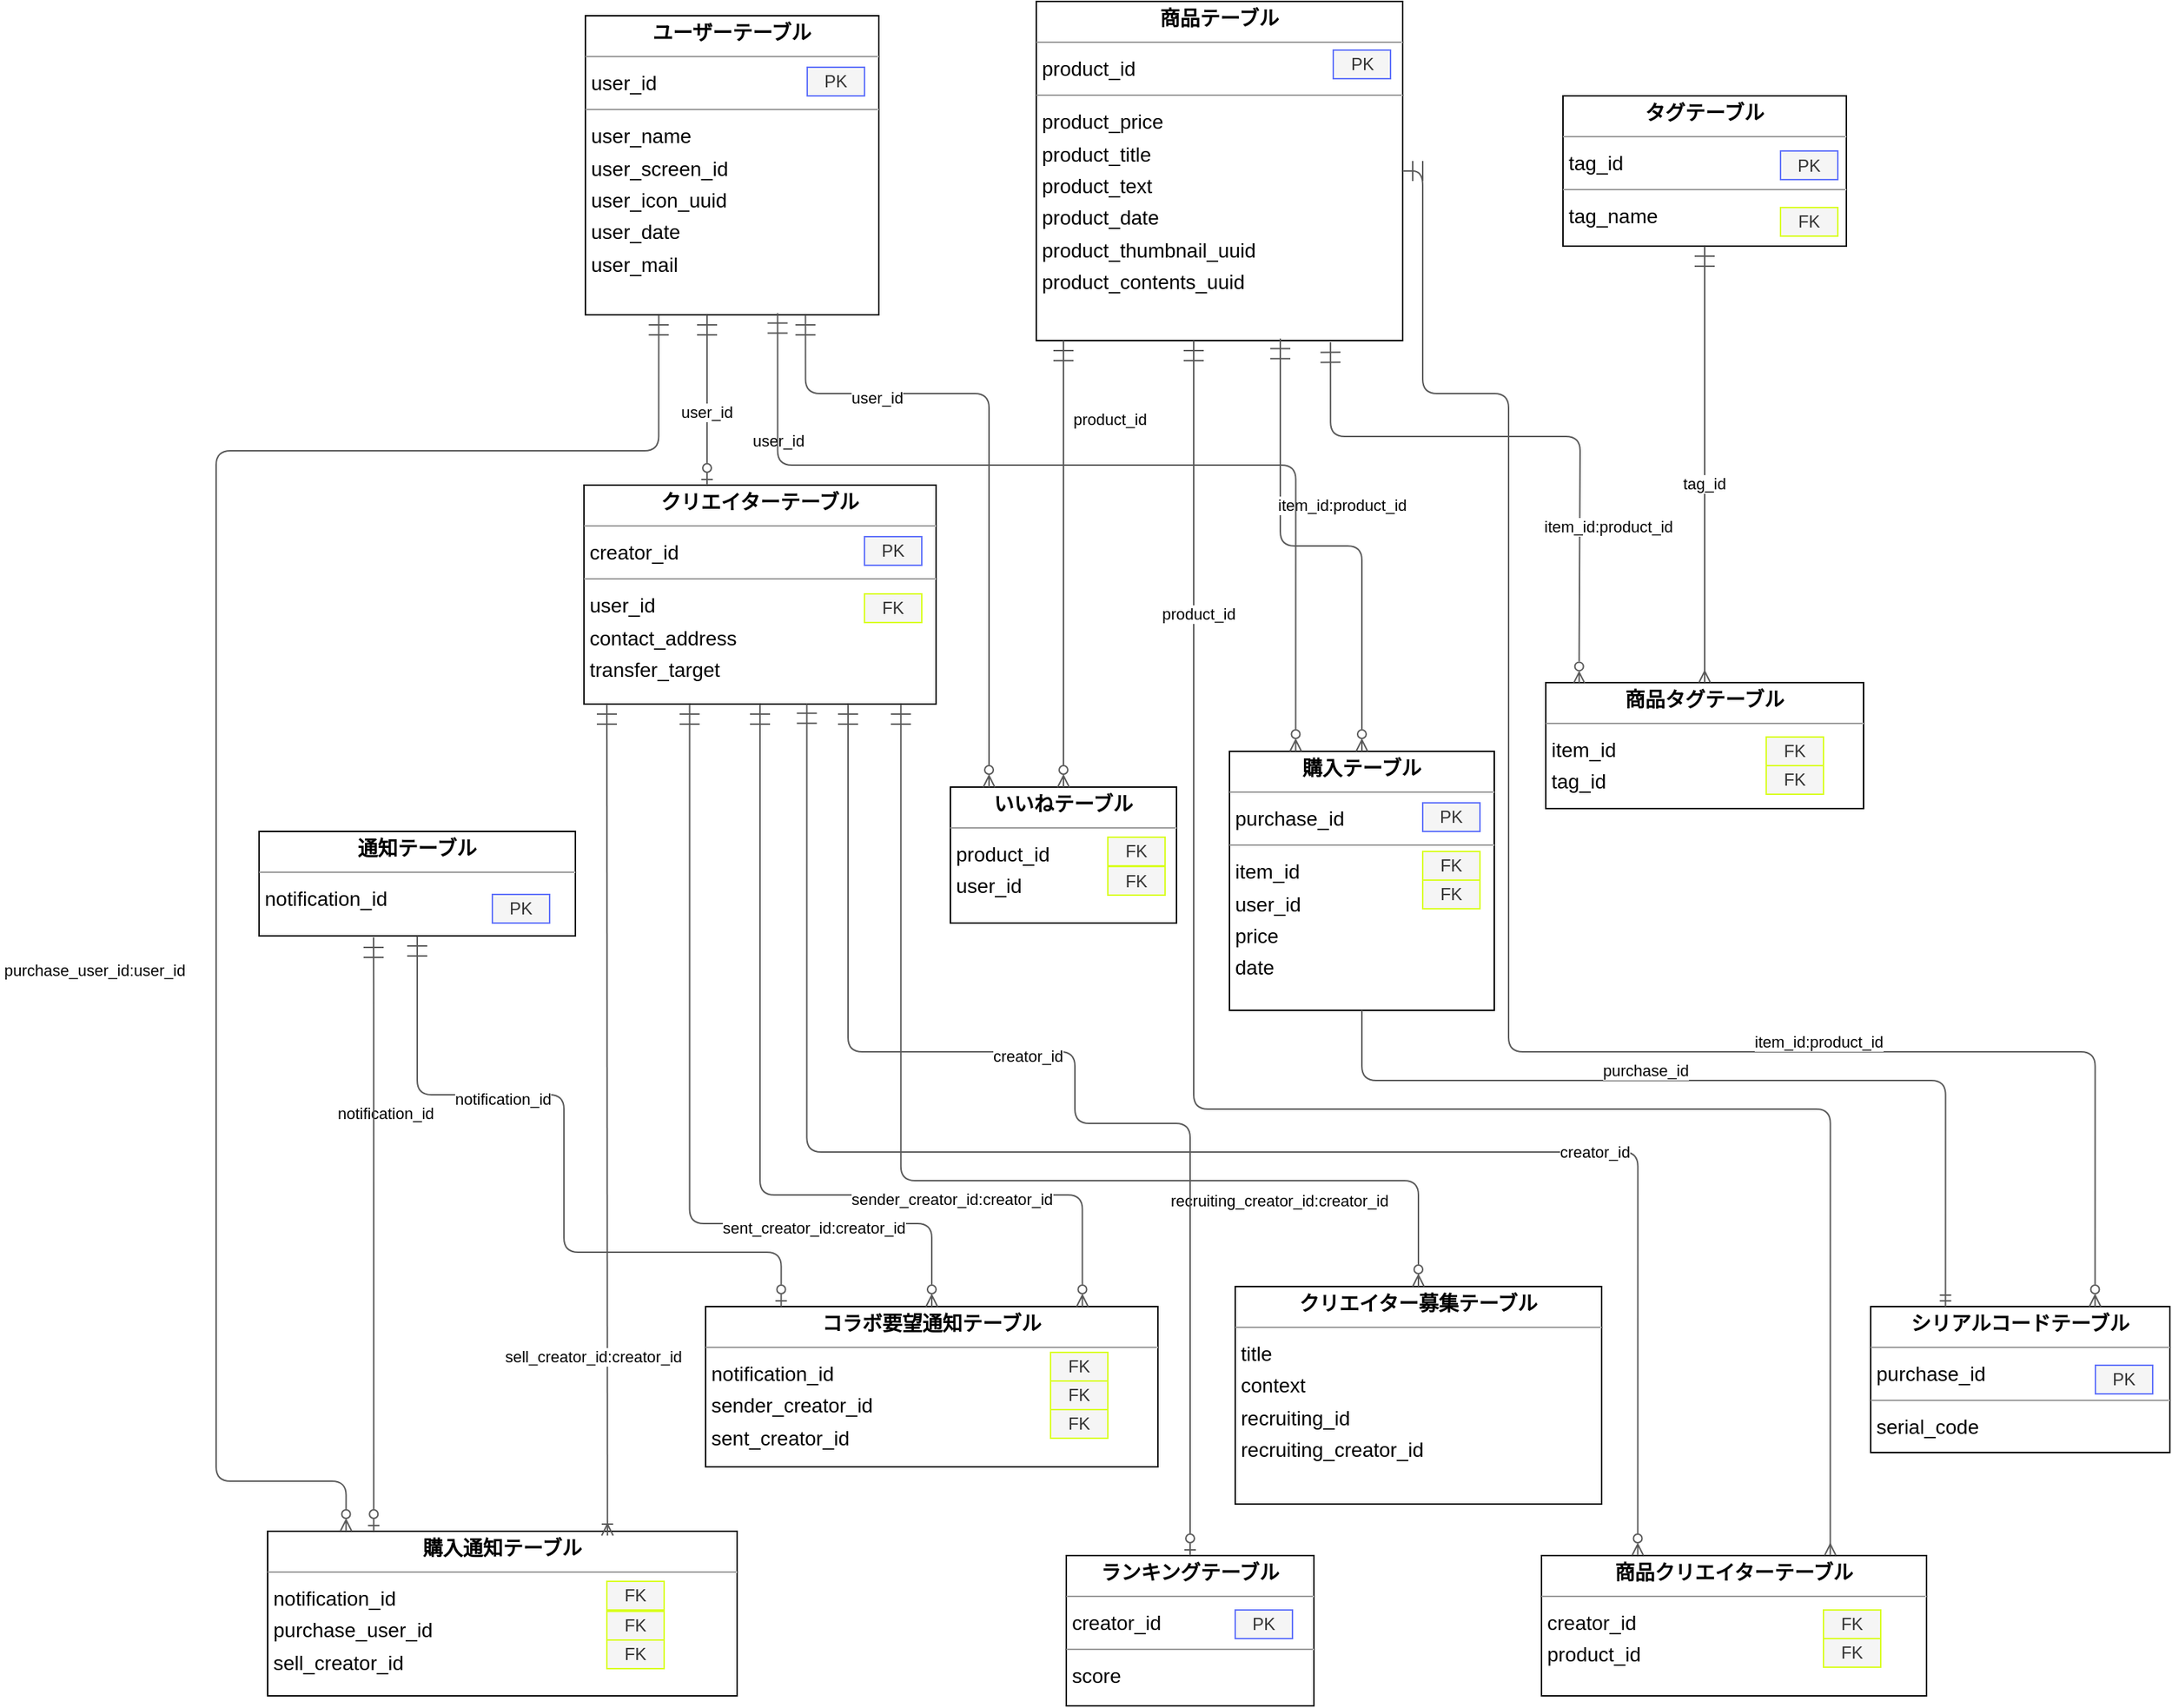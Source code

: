 <mxfile version="24.7.15">
  <diagram id="NGCb3gMb2G4KIHyLypqU" name="ページ1">
    <mxGraphModel dx="2047" dy="1239" grid="1" gridSize="10" guides="1" tooltips="1" connect="1" arrows="1" fold="1" page="0" pageScale="1" pageWidth="827" pageHeight="1169" background="none" math="0" shadow="0">
      <root>
        <mxCell id="0" />
        <mxCell id="1" parent="0" />
        <mxCell id="node12" value="&lt;p style=&quot;margin:0px;margin-top:4px;text-align:center;&quot;&gt;&lt;b&gt;クリエイターテーブル&lt;/b&gt;&lt;br&gt;&lt;/p&gt;&lt;hr size=&quot;1&quot;&gt;&lt;p style=&quot;margin:0 0 0 4px;line-height:1.6;&quot;&gt; creator_id&lt;/p&gt;&lt;hr size=&quot;1&quot;&gt;&lt;p style=&quot;margin:0 0 0 4px;line-height:1.6;&quot;&gt; user_id&lt;br&gt; contact_address&lt;br&gt; transfer_target&lt;/p&gt;" style="verticalAlign=top;align=left;overflow=fill;fontSize=14;fontFamily=Helvetica;html=1;rounded=0;shadow=0;comic=0;labelBackgroundColor=none;strokeWidth=1;" parent="1" vertex="1">
          <mxGeometry x="64" y="224" width="246" height="153" as="geometry" />
        </mxCell>
        <mxCell id="node11" value="&lt;p style=&quot;margin:0px;margin-top:4px;text-align:center;&quot;&gt;&lt;b&gt;商品クリエイターテーブル&lt;/b&gt;&lt;br&gt;&lt;/p&gt;&lt;hr size=&quot;1&quot;&gt;&lt;p style=&quot;margin:0 0 0 4px;line-height:1.6;&quot;&gt; creator_id&lt;br&gt; product_id&lt;/p&gt;" style="verticalAlign=top;align=left;overflow=fill;fontSize=14;fontFamily=Helvetica;html=1;rounded=0;shadow=0;comic=0;labelBackgroundColor=none;strokeWidth=1;" parent="1" vertex="1">
          <mxGeometry x="733" y="972" width="269" height="98" as="geometry" />
        </mxCell>
        <mxCell id="node9" value="&lt;p style=&quot;margin:0px;margin-top:4px;text-align:center;&quot;&gt;&lt;b&gt;クリエイター募集テーブル&lt;/b&gt;&lt;br&gt;&lt;/p&gt;&lt;hr size=&quot;1&quot;&gt;&lt;p style=&quot;margin:0 0 0 4px;line-height:1.6;&quot;&gt; title&lt;br&gt; context&lt;br&gt; recruiting_id&lt;br&gt; recruiting_creator_id&lt;/p&gt;" style="verticalAlign=top;align=left;overflow=fill;fontSize=14;fontFamily=Helvetica;html=1;rounded=0;shadow=0;comic=0;labelBackgroundColor=none;strokeWidth=1;" parent="1" vertex="1">
          <mxGeometry x="519" y="784" width="256" height="152" as="geometry" />
        </mxCell>
        <mxCell id="node6" value="&lt;p style=&quot;margin:0px;margin-top:4px;text-align:center;&quot;&gt;&lt;b&gt;いいねテーブル&lt;/b&gt;&lt;/p&gt;&lt;hr size=&quot;1&quot;&gt;&lt;p style=&quot;margin:0 0 0 4px;line-height:1.6;&quot;&gt; product_id&lt;br&gt; user_id&lt;/p&gt;" style="verticalAlign=top;align=left;overflow=fill;fontSize=14;fontFamily=Helvetica;html=1;rounded=0;shadow=0;comic=0;labelBackgroundColor=none;strokeWidth=1;" parent="1" vertex="1">
          <mxGeometry x="320" y="435" width="158" height="95" as="geometry" />
        </mxCell>
        <mxCell id="node5" value="&lt;p style=&quot;margin:0px;margin-top:4px;text-align:center;&quot;&gt;&lt;b&gt;通知テーブル&lt;/b&gt;&lt;br&gt;&lt;/p&gt;&lt;hr size=&quot;1&quot;&gt;&lt;p style=&quot;margin:0 0 0 4px;line-height:1.6;&quot;&gt; notification_id&lt;/p&gt;" style="verticalAlign=top;align=left;overflow=fill;fontSize=14;fontFamily=Helvetica;html=1;rounded=0;shadow=0;comic=0;labelBackgroundColor=none;strokeWidth=1;" parent="1" vertex="1">
          <mxGeometry x="-163" y="466" width="221" height="73" as="geometry" />
        </mxCell>
        <mxCell id="node4" value="&lt;p style=&quot;margin:0px;margin-top:4px;text-align:center;&quot;&gt;&lt;b&gt;コラボ要望通知テーブル&lt;/b&gt;&lt;br&gt;&lt;/p&gt;&lt;hr size=&quot;1&quot;&gt;&lt;p style=&quot;margin:0 0 0 4px;line-height:1.6;&quot;&gt; notification_id&lt;/p&gt;&lt;p style=&quot;margin:0 0 0 4px;line-height:1.6;&quot;&gt; sender_creator_id&lt;br&gt; sent_creator_id&lt;/p&gt;" style="verticalAlign=top;align=left;overflow=fill;fontSize=14;fontFamily=Helvetica;html=1;rounded=0;shadow=0;comic=0;labelBackgroundColor=none;strokeWidth=1;" parent="1" vertex="1">
          <mxGeometry x="149" y="798" width="316" height="112" as="geometry" />
        </mxCell>
        <mxCell id="node10" value="&lt;p style=&quot;margin:0px;margin-top:4px;text-align:center;&quot;&gt;&lt;b&gt;購入通知テーブル&lt;/b&gt;&lt;br&gt;&lt;/p&gt;&lt;hr size=&quot;1&quot;&gt;&lt;p style=&quot;margin:0 0 0 4px;line-height:1.6;&quot;&gt; notification_id&lt;/p&gt;&lt;p style=&quot;margin:0 0 0 4px;line-height:1.6;&quot;&gt; purchase_user_id&lt;br&gt; sell_creator_id&lt;/p&gt;" style="verticalAlign=top;align=left;overflow=fill;fontSize=14;fontFamily=Helvetica;html=1;rounded=0;shadow=0;comic=0;labelBackgroundColor=none;strokeWidth=1;" parent="1" vertex="1">
          <mxGeometry x="-157" y="955" width="328" height="115" as="geometry" />
        </mxCell>
        <mxCell id="node2" value="&lt;p style=&quot;margin:0px;margin-top:4px;text-align:center;&quot;&gt;&lt;b&gt;商品テーブル&lt;/b&gt;&lt;br&gt;&lt;/p&gt;&lt;hr size=&quot;1&quot;&gt;&lt;p style=&quot;margin:0 0 0 4px;line-height:1.6;&quot;&gt; product_id&lt;/p&gt;&lt;hr size=&quot;1&quot;&gt;&lt;p style=&quot;margin:0 0 0 4px;line-height:1.6;&quot;&gt; product_price&lt;br&gt; product_title&lt;br&gt; product_text&lt;br&gt; product_date&lt;br&gt; product_thumbnail_uuid&lt;br&gt; product_contents_uuid&lt;/p&gt;" style="verticalAlign=top;align=left;overflow=fill;fontSize=14;fontFamily=Helvetica;html=1;rounded=0;shadow=0;comic=0;labelBackgroundColor=none;strokeWidth=1;" parent="1" vertex="1">
          <mxGeometry x="380" y="-114" width="256" height="237" as="geometry" />
        </mxCell>
        <mxCell id="node14" value="&lt;p style=&quot;margin:0px;margin-top:4px;text-align:center;&quot;&gt;&lt;b&gt;商品タグテーブル&lt;/b&gt;&lt;br&gt;&lt;/p&gt;&lt;hr size=&quot;1&quot;&gt;&lt;p style=&quot;margin:0 0 0 4px;line-height:1.6;&quot;&gt; item_id&lt;br&gt; tag_id&lt;/p&gt;" style="verticalAlign=top;align=left;overflow=fill;fontSize=14;fontFamily=Helvetica;html=1;rounded=0;shadow=0;comic=0;labelBackgroundColor=none;strokeWidth=1;" parent="1" vertex="1">
          <mxGeometry x="736" y="362" width="222" height="88" as="geometry" />
        </mxCell>
        <mxCell id="node0" value="&lt;p style=&quot;margin:0px;margin-top:4px;text-align:center;&quot;&gt;&lt;b&gt;購入テーブル&lt;/b&gt;&lt;/p&gt;&lt;hr size=&quot;1&quot;&gt;&lt;p style=&quot;margin:0 0 0 4px;line-height:1.6;&quot;&gt; purchase_id&lt;/p&gt;&lt;hr size=&quot;1&quot;&gt;&lt;p style=&quot;margin:0 0 0 4px;line-height:1.6;&quot;&gt; item_id&lt;/p&gt;&lt;p style=&quot;margin:0 0 0 4px;line-height:1.6;&quot;&gt;user_id&lt;br&gt; price&lt;br&gt; date&lt;br&gt;&lt;/p&gt;" style="verticalAlign=top;align=left;overflow=fill;fontSize=14;fontFamily=Helvetica;html=1;rounded=0;shadow=0;comic=0;labelBackgroundColor=none;strokeWidth=1;" parent="1" vertex="1">
          <mxGeometry x="515" y="410" width="185" height="181" as="geometry" />
        </mxCell>
        <mxCell id="node3" value="&lt;p style=&quot;margin:0px;margin-top:4px;text-align:center;&quot;&gt;&lt;b&gt;ランキングテーブル&lt;/b&gt;&lt;/p&gt;&lt;hr size=&quot;1&quot;&gt;&lt;p style=&quot;margin:0 0 0 4px;line-height:1.6;&quot;&gt; creator_id&lt;/p&gt;&lt;hr size=&quot;1&quot;&gt;&lt;p style=&quot;margin:0 0 0 4px;line-height:1.6;&quot;&gt; score&lt;/p&gt;" style="verticalAlign=top;align=left;overflow=fill;fontSize=14;fontFamily=Helvetica;html=1;rounded=0;shadow=0;comic=0;labelBackgroundColor=none;strokeWidth=1;" parent="1" vertex="1">
          <mxGeometry x="401" y="972" width="173" height="105" as="geometry" />
        </mxCell>
        <mxCell id="node8" value="&lt;p style=&quot;margin:0px;margin-top:4px;text-align:center;&quot;&gt;&lt;b&gt;シリアルコードテーブル&lt;/b&gt;&lt;br&gt;&lt;/p&gt;&lt;hr size=&quot;1&quot;&gt;&lt;p style=&quot;margin:0 0 0 4px;line-height:1.6;&quot;&gt; purchase_id&lt;br&gt;&lt;/p&gt;&lt;hr size=&quot;1&quot;&gt;&lt;p style=&quot;margin:0 0 0 4px;line-height:1.6;&quot;&gt; serial_code&lt;/p&gt;" style="verticalAlign=top;align=left;overflow=fill;fontSize=14;fontFamily=Helvetica;html=1;rounded=0;shadow=0;comic=0;labelBackgroundColor=none;strokeWidth=1;" parent="1" vertex="1">
          <mxGeometry x="963" y="798" width="209" height="102" as="geometry" />
        </mxCell>
        <mxCell id="node7" value="&lt;p style=&quot;margin:0px;margin-top:4px;text-align:center;&quot;&gt;&lt;b&gt;タグテーブル&lt;/b&gt;&lt;/p&gt;&lt;hr size=&quot;1&quot;&gt;&lt;p style=&quot;margin:0 0 0 4px;line-height:1.6;&quot;&gt; tag_id&lt;/p&gt;&lt;hr size=&quot;1&quot;&gt;&lt;p style=&quot;margin:0 0 0 4px;line-height:1.6;&quot;&gt; tag_name&lt;/p&gt;" style="verticalAlign=top;align=left;overflow=fill;fontSize=14;fontFamily=Helvetica;html=1;rounded=0;shadow=0;comic=0;labelBackgroundColor=none;strokeWidth=1;" parent="1" vertex="1">
          <mxGeometry x="748" y="-48" width="198" height="105" as="geometry" />
        </mxCell>
        <mxCell id="node13" value="&lt;p style=&quot;margin:0px;margin-top:4px;text-align:center;&quot;&gt;&lt;b&gt;ユーザーテーブル&lt;/b&gt;&lt;br&gt;&lt;/p&gt;&lt;hr size=&quot;1&quot;&gt;&lt;p style=&quot;margin:0 0 0 4px;line-height:1.6;&quot;&gt; user_id&lt;/p&gt;&lt;hr size=&quot;1&quot;&gt;&lt;p style=&quot;margin:0 0 0 4px;line-height:1.6;&quot;&gt; user_name&lt;br&gt; user_screen_id&lt;br&gt; user_icon_uuid&lt;br&gt; user_date&lt;br&gt; user_mail&lt;/p&gt;" style="verticalAlign=top;align=left;overflow=fill;fontSize=14;fontFamily=Helvetica;html=1;rounded=0;shadow=0;comic=0;labelBackgroundColor=none;strokeWidth=1;" parent="1" vertex="1">
          <mxGeometry x="65" y="-104" width="205" height="209" as="geometry" />
        </mxCell>
        <mxCell id="edge15" value="" style="html=1;rounded=1;edgeStyle=orthogonalEdgeStyle;dashed=0;startArrow=ERzeroToOne;endArrow=ERmandOne;endSize=12;strokeColor=#595959;startFill=0;endFill=0;" parent="1" source="node12" target="node13" edge="1">
          <mxGeometry width="50" height="50" relative="1" as="geometry">
            <Array as="points">
              <mxPoint x="150" y="150" />
              <mxPoint x="150" y="150" />
            </Array>
            <mxPoint x="149.004" y="218.847" as="sourcePoint" />
            <mxPoint x="150.7" y="105" as="targetPoint" />
          </mxGeometry>
        </mxCell>
        <mxCell id="label92" value="user_id" style="edgeLabel;resizable=0;html=1;align=left;verticalAlign=top;strokeColor=default;" parent="edge15" vertex="1" connectable="0">
          <mxGeometry x="180" y="180" as="geometry" />
        </mxCell>
        <mxCell id="edge8" value="" style="html=1;rounded=1;edgeStyle=orthogonalEdgeStyle;dashed=0;startArrow=ERzeroToMany;endArrow=ERmandOne;endSize=12;strokeColor=#595959;exitX=0.250;exitY=0.000;exitDx=0;exitDy=0;entryX=0.633;entryY=0.996;entryDx=0;entryDy=0;entryPerimeter=0;startFill=0;endFill=0;" parent="1" source="node11" target="node12" edge="1">
          <mxGeometry width="50" height="50" relative="1" as="geometry">
            <Array as="points">
              <mxPoint x="800" y="690" />
              <mxPoint x="220" y="690" />
            </Array>
          </mxGeometry>
        </mxCell>
        <mxCell id="label50" value="" style="edgeLabel;resizable=0;html=1;align=left;verticalAlign=top;strokeColor=default;" parent="edge8" vertex="1" connectable="0">
          <mxGeometry x="348" y="590" as="geometry" />
        </mxCell>
        <mxCell id="P6jVHbMCQFF0vWmciNU3-11" value="&lt;span style=&quot;text-align: left;&quot;&gt;creator_id&lt;/span&gt;" style="edgeLabel;html=1;align=center;verticalAlign=middle;resizable=0;points=[];" parent="edge8" vertex="1" connectable="0">
          <mxGeometry x="-0.468" relative="1" as="geometry">
            <mxPoint as="offset" />
          </mxGeometry>
        </mxCell>
        <mxCell id="edge2" value="" style="html=1;rounded=1;edgeStyle=orthogonalEdgeStyle;dashed=0;startArrow=ERmany;endArrow=ERmandOne;endSize=12;strokeColor=#595959;exitX=0.750;exitY=0.000;exitDx=0;exitDy=0;endFill=0;startFill=0;" parent="1" source="node11" target="node2" edge="1">
          <mxGeometry width="50" height="50" relative="1" as="geometry">
            <Array as="points">
              <mxPoint x="935" y="660" />
              <mxPoint x="490" y="660" />
            </Array>
            <mxPoint x="490" y="120" as="targetPoint" />
          </mxGeometry>
        </mxCell>
        <mxCell id="label14" value="product_id" style="edgeLabel;resizable=0;html=1;align=left;verticalAlign=top;strokeColor=default;" parent="edge2" vertex="1" connectable="0">
          <mxGeometry x="466" y="300.5" as="geometry" />
        </mxCell>
        <mxCell id="edge12" value="" style="html=1;rounded=1;edgeStyle=orthogonalEdgeStyle;dashed=0;startArrow=ERzeroToMany;endArrow=ERmandOne;endSize=12;strokeColor=#595959;exitX=0.500;exitY=0.000;exitDx=0;exitDy=0;entryX=0.900;entryY=1.000;entryDx=0;entryDy=0;endFill=0;startFill=0;" parent="1" source="node9" target="node12" edge="1">
          <mxGeometry width="50" height="50" relative="1" as="geometry">
            <Array as="points">
              <mxPoint x="647" y="710" />
              <mxPoint x="285" y="710" />
            </Array>
          </mxGeometry>
        </mxCell>
        <mxCell id="label74" value="recruiting_creator_id:creator_id" style="edgeLabel;resizable=0;html=1;align=left;verticalAlign=top;strokeColor=default;" parent="edge12" vertex="1" connectable="0">
          <mxGeometry x="472" y="711" as="geometry" />
        </mxCell>
        <mxCell id="edge11" value="" style="html=1;rounded=1;edgeStyle=orthogonalEdgeStyle;dashed=0;startArrow=ERzeroToMany;endArrow=ERmandOne;endSize=12;strokeColor=#595959;startFill=0;endFill=0;" parent="1" source="node6" target="node2" edge="1">
          <mxGeometry width="50" height="50" relative="1" as="geometry">
            <Array as="points">
              <mxPoint x="399" y="5" />
            </Array>
            <mxPoint x="430" y="120" as="targetPoint" />
          </mxGeometry>
        </mxCell>
        <mxCell id="label68" value="product_id" style="edgeLabel;resizable=0;html=1;align=left;verticalAlign=top;strokeColor=default;" parent="edge11" vertex="1" connectable="0">
          <mxGeometry x="401" y="123" as="geometry">
            <mxPoint x="3" y="42" as="offset" />
          </mxGeometry>
        </mxCell>
        <mxCell id="edge17" value="" style="html=1;rounded=1;edgeStyle=orthogonalEdgeStyle;dashed=0;startArrow=ERzeroToMany;endArrow=ERmandOne;endSize=12;strokeColor=#595959;entryX=0.750;entryY=1.000;entryDx=0;entryDy=0;endFill=0;startFill=0;" parent="1" source="node6" target="node13" edge="1">
          <mxGeometry width="50" height="50" relative="1" as="geometry">
            <Array as="points">
              <mxPoint x="347" y="160" />
              <mxPoint x="219" y="160" />
            </Array>
          </mxGeometry>
        </mxCell>
        <mxCell id="label104" value="user_id" style="edgeLabel;resizable=0;html=1;align=left;verticalAlign=top;strokeColor=default;" parent="edge17" vertex="1" connectable="0">
          <mxGeometry x="130" y="160" as="geometry" />
        </mxCell>
        <mxCell id="edge0" value="" style="html=1;rounded=1;edgeStyle=orthogonalEdgeStyle;dashed=0;startArrow=ERzeroToMany;endArrow=ERmandOne;endSize=12;strokeColor=#595959;exitX=0.500;exitY=0.000;exitDx=0;exitDy=0;entryX=0.300;entryY=1.000;entryDx=0;entryDy=0;endFill=0;startFill=0;" parent="1" source="node4" target="node12" edge="1">
          <mxGeometry width="50" height="50" relative="1" as="geometry">
            <Array as="points">
              <mxPoint x="307" y="740" />
              <mxPoint x="138" y="740" />
            </Array>
          </mxGeometry>
        </mxCell>
        <mxCell id="label2" value="sent_creator_id:creator_id" style="edgeLabel;resizable=0;html=1;align=left;verticalAlign=top;strokeColor=default;" parent="edge0" vertex="1" connectable="0">
          <mxGeometry x="159" y="730" as="geometry" />
        </mxCell>
        <mxCell id="edge3" value="" style="html=1;rounded=1;edgeStyle=orthogonalEdgeStyle;dashed=0;startArrow=ERzeroToMany;endArrow=ERmandOne;endSize=12;strokeColor=#595959;exitX=0.833;exitY=0.000;exitDx=0;exitDy=0;entryX=0.500;entryY=1.000;entryDx=0;entryDy=0;startFill=0;endFill=0;" parent="1" source="node4" target="node12" edge="1">
          <mxGeometry width="50" height="50" relative="1" as="geometry">
            <Array as="points">
              <mxPoint x="412" y="720" />
              <mxPoint x="187" y="720" />
            </Array>
          </mxGeometry>
        </mxCell>
        <mxCell id="label20" value="sender_creator_id:creator_id" style="edgeLabel;resizable=0;html=1;align=left;verticalAlign=top;strokeColor=default;" parent="edge3" vertex="1" connectable="0">
          <mxGeometry x="249" y="710" as="geometry" />
        </mxCell>
        <mxCell id="edge6" value="" style="html=1;rounded=1;edgeStyle=orthogonalEdgeStyle;dashed=0;startArrow=ERzeroToOne;endArrow=ERmandOne;endSize=12;strokeColor=#595959;exitX=0.167;exitY=0.000;exitDx=0;exitDy=0;entryX=0.500;entryY=1.000;entryDx=0;entryDy=0;startFill=0;endFill=0;" parent="1" source="node4" target="node5" edge="1">
          <mxGeometry width="50" height="50" relative="1" as="geometry">
            <Array as="points">
              <mxPoint x="202" y="760" />
              <mxPoint x="50" y="760" />
              <mxPoint x="50" y="650" />
              <mxPoint x="-52" y="650" />
            </Array>
          </mxGeometry>
        </mxCell>
        <mxCell id="label38" value="notification_id" style="edgeLabel;resizable=0;html=1;align=left;verticalAlign=top;strokeColor=default;" parent="edge6" vertex="1" connectable="0">
          <mxGeometry x="-110" y="650" as="geometry" />
        </mxCell>
        <mxCell id="edge16" value="" style="html=1;rounded=1;edgeStyle=orthogonalEdgeStyle;dashed=0;startArrow=ERoneToMany;endArrow=ERmandOne;endSize=12;strokeColor=#595959;exitX=0.75;exitY=0;exitDx=0;exitDy=0;entryX=0.100;entryY=1.000;entryDx=0;entryDy=0;startFill=0;endFill=0;" parent="1" edge="1">
          <mxGeometry width="50" height="50" relative="1" as="geometry">
            <Array as="points">
              <mxPoint x="80.4" y="958" />
            </Array>
            <mxPoint x="80.4" y="958" as="sourcePoint" />
            <mxPoint x="80.0" y="377.0" as="targetPoint" />
          </mxGeometry>
        </mxCell>
        <mxCell id="label98" value="sell_creator_id:creator_id" style="edgeLabel;resizable=0;html=1;align=left;verticalAlign=top;strokeColor=default;" parent="edge16" vertex="1" connectable="0">
          <mxGeometry x="7" y="820" as="geometry" />
        </mxCell>
        <mxCell id="edge1" value="" style="html=1;rounded=1;edgeStyle=orthogonalEdgeStyle;dashed=0;startArrow=ERzeroToOne;endArrow=ERmandOne;endSize=12;strokeColor=#595959;exitX=0.226;exitY=0;exitDx=0;exitDy=0;exitPerimeter=0;startFill=0;endFill=0;" parent="1" source="node10" edge="1">
          <mxGeometry width="50" height="50" relative="1" as="geometry">
            <Array as="points">
              <mxPoint x="-83" y="580" />
              <mxPoint x="-83" y="580" />
            </Array>
            <mxPoint x="-80" y="730" as="sourcePoint" />
            <mxPoint x="-83" y="540" as="targetPoint" />
          </mxGeometry>
        </mxCell>
        <mxCell id="label8" value="notification_id" style="edgeLabel;resizable=0;html=1;align=left;verticalAlign=top;strokeColor=default;" parent="edge1" vertex="1" connectable="0">
          <mxGeometry x="-28" y="640" as="geometry" />
        </mxCell>
        <mxCell id="edge13" value="" style="html=1;rounded=1;edgeStyle=orthogonalEdgeStyle;dashed=0;startArrow=ERzeroToMany;endArrow=ERmandOne;endSize=12;strokeColor=#595959;exitX=0.167;exitY=0.000;exitDx=0;exitDy=0;entryX=0.250;entryY=1.000;entryDx=0;entryDy=0;endFill=0;startFill=0;" parent="1" source="node10" target="node13" edge="1">
          <mxGeometry width="50" height="50" relative="1" as="geometry">
            <Array as="points">
              <mxPoint x="-102" y="920" />
              <mxPoint x="-193" y="920" />
              <mxPoint x="-193" y="200" />
              <mxPoint x="116" y="200" />
            </Array>
          </mxGeometry>
        </mxCell>
        <mxCell id="label80" value="purchase_user_id:user_id" style="edgeLabel;resizable=0;html=1;align=left;verticalAlign=top;strokeColor=default;" parent="edge13" vertex="1" connectable="0">
          <mxGeometry x="-343" y="550" as="geometry" />
        </mxCell>
        <mxCell id="edge10" value="" style="html=1;rounded=1;edgeStyle=orthogonalEdgeStyle;dashed=0;startArrow=ERzeroToMany;endArrow=ERmandOne;endSize=12;strokeColor=#595959;entryX=0.803;entryY=1.005;entryDx=0;entryDy=0;endFill=0;startFill=0;exitX=0.105;exitY=0.008;exitDx=0;exitDy=0;exitPerimeter=0;entryPerimeter=0;" parent="1" source="node14" target="node2" edge="1">
          <mxGeometry width="50" height="50" relative="1" as="geometry">
            <Array as="points">
              <mxPoint x="759" y="340" />
              <mxPoint x="760" y="190" />
              <mxPoint x="625" y="190" />
            </Array>
            <mxPoint x="760" y="340" as="sourcePoint" />
          </mxGeometry>
        </mxCell>
        <mxCell id="edge18" value="" style="html=1;rounded=1;edgeStyle=orthogonalEdgeStyle;dashed=0;startArrow=ERmany;endArrow=ERmandOne;endSize=12;strokeColor=#595959;exitX=0.5;exitY=0;exitDx=0;exitDy=0;entryX=0.500;entryY=1.000;entryDx=0;entryDy=0;endFill=0;startFill=0;" parent="1" source="node14" target="node7" edge="1">
          <mxGeometry width="50" height="50" relative="1" as="geometry">
            <Array as="points">
              <mxPoint x="847" y="273" />
            </Array>
          </mxGeometry>
        </mxCell>
        <mxCell id="label110" value="tag_id" style="edgeLabel;resizable=0;html=1;align=left;verticalAlign=top;strokeColor=default;" parent="edge18" vertex="1" connectable="0">
          <mxGeometry x="830" y="210" as="geometry" />
        </mxCell>
        <mxCell id="edge5" value="" style="html=1;rounded=1;edgeStyle=orthogonalEdgeStyle;dashed=0;startArrow=ERzeroToMany;endArrow=ERmandOne;endSize=12;strokeColor=#595959;entryX=0.666;entryY=0.994;entryDx=0;entryDy=0;entryPerimeter=0;startFill=0;endFill=0;" parent="1" source="node0" target="node2" edge="1">
          <mxGeometry width="50" height="50" relative="1" as="geometry">
            <Array as="points" />
            <mxPoint x="590" y="150" as="targetPoint" />
          </mxGeometry>
        </mxCell>
        <mxCell id="label32" value="item_id:product_id" style="edgeLabel;resizable=0;html=1;align=left;verticalAlign=top;strokeColor=default;" parent="edge5" vertex="1" connectable="0">
          <mxGeometry x="547" y="225" as="geometry" />
        </mxCell>
        <mxCell id="edge7" value="" style="html=1;rounded=1;edgeStyle=orthogonalEdgeStyle;dashed=0;startArrow=ERzeroToMany;endArrow=ERmandOne;endSize=12;strokeColor=#595959;exitX=0.250;exitY=0.000;exitDx=0;exitDy=0;entryX=0.655;entryY=0.994;entryDx=0;entryDy=0;entryPerimeter=0;startFill=0;endFill=0;" parent="1" source="node0" target="node13" edge="1">
          <mxGeometry width="50" height="50" relative="1" as="geometry">
            <Array as="points">
              <mxPoint x="561" y="210" />
              <mxPoint x="199" y="210" />
            </Array>
            <mxPoint x="200" y="110" as="targetPoint" />
          </mxGeometry>
        </mxCell>
        <mxCell id="label44" value="user_id" style="edgeLabel;resizable=0;html=1;align=left;verticalAlign=top;strokeColor=default;" parent="edge7" vertex="1" connectable="0">
          <mxGeometry x="249" y="150" as="geometry" />
        </mxCell>
        <mxCell id="edge14" value="" style="html=1;rounded=1;edgeStyle=orthogonalEdgeStyle;dashed=0;startArrow=ERzeroToOne;endArrow=ERmandOne;endSize=12;strokeColor=#595959;exitX=0.500;exitY=0.000;exitDx=0;exitDy=0;entryX=0.75;entryY=1;entryDx=0;entryDy=0;startFill=0;endFill=0;" parent="1" source="node3" target="node12" edge="1">
          <mxGeometry width="50" height="50" relative="1" as="geometry">
            <Array as="points">
              <mxPoint x="488" y="670" />
              <mxPoint x="407" y="670" />
              <mxPoint x="407" y="620" />
              <mxPoint x="249" y="620" />
            </Array>
          </mxGeometry>
        </mxCell>
        <mxCell id="label86" value="creator_id" style="edgeLabel;resizable=0;html=1;align=left;verticalAlign=top;strokeColor=default;" parent="edge14" vertex="1" connectable="0">
          <mxGeometry x="348" y="610" as="geometry" />
        </mxCell>
        <mxCell id="edge4" value="" style="html=1;rounded=1;edgeStyle=orthogonalEdgeStyle;dashed=0;startArrow=ERzeroToMany;endArrow=ERmandOne;endSize=12;strokeColor=#595959;exitX=0.750;exitY=0.000;exitDx=0;exitDy=0;endFill=0;startFill=0;" parent="1" source="node8" target="node2" edge="1">
          <mxGeometry width="50" height="50" relative="1" as="geometry">
            <Array as="points">
              <mxPoint x="1120" y="620" />
              <mxPoint x="710" y="620" />
              <mxPoint x="710" y="160" />
              <mxPoint x="650" y="160" />
            </Array>
            <mxPoint x="650" y="119" as="targetPoint" />
          </mxGeometry>
        </mxCell>
        <mxCell id="label26" value="item_id:product_id" style="edgeLabel;resizable=0;html=1;align=left;verticalAlign=top;strokeColor=default;" parent="edge4" vertex="1" connectable="0">
          <mxGeometry x="733" y="240" as="geometry" />
        </mxCell>
        <mxCell id="edge9" value="" style="html=1;rounded=1;edgeStyle=orthogonalEdgeStyle;dashed=0;startArrow=ERmandOne;endArrow=none;endSize=12;strokeColor=#595959;exitX=0.250;exitY=0.000;exitDx=0;exitDy=0;entryX=0.500;entryY=1.000;entryDx=0;entryDy=0;startFill=0;endFill=0;" parent="1" source="node8" target="node0" edge="1">
          <mxGeometry width="50" height="50" relative="1" as="geometry">
            <Array as="points">
              <mxPoint x="1015" y="640" />
              <mxPoint x="607" y="640" />
            </Array>
          </mxGeometry>
        </mxCell>
        <mxCell id="label56" value="purchase_id" style="edgeLabel;resizable=0;html=1;align=left;verticalAlign=top;strokeColor=default;" parent="edge9" vertex="1" connectable="0">
          <mxGeometry x="774" y="620" as="geometry" />
        </mxCell>
        <mxCell id="P6jVHbMCQFF0vWmciNU3-5" value="item_id:product_id" style="edgeLabel;resizable=0;html=1;align=left;verticalAlign=top;strokeColor=default;" parent="1" vertex="1" connectable="0">
          <mxGeometry x="880" y="600" as="geometry" />
        </mxCell>
        <mxCell id="xwf1fL9pDZimZe9CX30A-3" value="PK" style="text;html=1;align=center;verticalAlign=middle;whiteSpace=wrap;rounded=0;fillColor=#f5f5f5;strokeColor=#6072fb;fontColor=#333333;" parent="1" vertex="1">
          <mxGeometry x="220" y="-68" width="40" height="20" as="geometry" />
        </mxCell>
        <mxCell id="xwf1fL9pDZimZe9CX30A-4" value="PK" style="text;html=1;align=center;verticalAlign=middle;whiteSpace=wrap;rounded=0;fillColor=#f5f5f5;strokeColor=#6072fb;fontColor=#333333;" parent="1" vertex="1">
          <mxGeometry x="587.5" y="-80" width="40" height="20" as="geometry" />
        </mxCell>
        <mxCell id="xwf1fL9pDZimZe9CX30A-5" value="PK" style="text;html=1;align=center;verticalAlign=middle;whiteSpace=wrap;rounded=0;fillColor=#f5f5f5;strokeColor=#6072fb;fontColor=#333333;" parent="1" vertex="1">
          <mxGeometry x="900" y="-9.5" width="40" height="20" as="geometry" />
        </mxCell>
        <mxCell id="xwf1fL9pDZimZe9CX30A-6" value="PK" style="text;html=1;align=center;verticalAlign=middle;whiteSpace=wrap;rounded=0;fillColor=#f5f5f5;strokeColor=#6072fb;fontColor=#333333;" parent="1" vertex="1">
          <mxGeometry x="650" y="446" width="40" height="20" as="geometry" />
        </mxCell>
        <mxCell id="xwf1fL9pDZimZe9CX30A-7" value="PK" style="text;html=1;align=center;verticalAlign=middle;whiteSpace=wrap;rounded=0;fillColor=#f5f5f5;strokeColor=#6072fb;fontColor=#333333;" parent="1" vertex="1">
          <mxGeometry y="510" width="40" height="20" as="geometry" />
        </mxCell>
        <mxCell id="xwf1fL9pDZimZe9CX30A-8" value="PK" style="text;html=1;align=center;verticalAlign=middle;whiteSpace=wrap;rounded=0;fillColor=#f5f5f5;strokeColor=#6072fb;fontColor=#333333;" parent="1" vertex="1">
          <mxGeometry x="519" y="1010" width="40" height="20" as="geometry" />
        </mxCell>
        <mxCell id="xwf1fL9pDZimZe9CX30A-9" value="PK" style="text;html=1;align=center;verticalAlign=middle;whiteSpace=wrap;rounded=0;fillColor=#f5f5f5;strokeColor=#6072fb;fontColor=#333333;" parent="1" vertex="1">
          <mxGeometry x="1120" y="839" width="40" height="20" as="geometry" />
        </mxCell>
        <mxCell id="xwf1fL9pDZimZe9CX30A-10" value="PK" style="text;html=1;align=center;verticalAlign=middle;whiteSpace=wrap;rounded=0;fillColor=#f5f5f5;strokeColor=#6072fb;fontColor=#333333;" parent="1" vertex="1">
          <mxGeometry x="260" y="260" width="40" height="20" as="geometry" />
        </mxCell>
        <mxCell id="xwf1fL9pDZimZe9CX30A-11" value="FK" style="text;html=1;align=center;verticalAlign=middle;whiteSpace=wrap;rounded=0;fillColor=#f5f5f5;strokeColor=#d9fe20;fontColor=#333333;" parent="1" vertex="1">
          <mxGeometry x="890" y="400" width="40" height="20" as="geometry" />
        </mxCell>
        <mxCell id="xwf1fL9pDZimZe9CX30A-12" value="FK" style="text;html=1;align=center;verticalAlign=middle;whiteSpace=wrap;rounded=0;fillColor=#f5f5f5;strokeColor=#d9fe20;fontColor=#333333;" parent="1" vertex="1">
          <mxGeometry x="890" y="420" width="40" height="20" as="geometry" />
        </mxCell>
        <mxCell id="xwf1fL9pDZimZe9CX30A-13" value="FK" style="text;html=1;align=center;verticalAlign=middle;whiteSpace=wrap;rounded=0;fillColor=#f5f5f5;strokeColor=#d9fe20;fontColor=#333333;" parent="1" vertex="1">
          <mxGeometry x="900" y="30" width="40" height="20" as="geometry" />
        </mxCell>
        <mxCell id="xwf1fL9pDZimZe9CX30A-16" value="FK" style="text;html=1;align=center;verticalAlign=middle;whiteSpace=wrap;rounded=0;fillColor=#f5f5f5;strokeColor=#d9fe20;fontColor=#333333;" parent="1" vertex="1">
          <mxGeometry x="650" y="480" width="40" height="20" as="geometry" />
        </mxCell>
        <mxCell id="xwf1fL9pDZimZe9CX30A-17" value="FK" style="text;html=1;align=center;verticalAlign=middle;whiteSpace=wrap;rounded=0;fillColor=#f5f5f5;strokeColor=#d9fe20;fontColor=#333333;" parent="1" vertex="1">
          <mxGeometry x="650" y="500" width="40" height="20" as="geometry" />
        </mxCell>
        <mxCell id="xwf1fL9pDZimZe9CX30A-19" value="FK" style="text;html=1;align=center;verticalAlign=middle;whiteSpace=wrap;rounded=0;fillColor=#f5f5f5;strokeColor=#d9fe20;fontColor=#333333;" parent="1" vertex="1">
          <mxGeometry x="430" y="470" width="40" height="20" as="geometry" />
        </mxCell>
        <mxCell id="xwf1fL9pDZimZe9CX30A-20" value="FK" style="text;html=1;align=center;verticalAlign=middle;whiteSpace=wrap;rounded=0;fillColor=#f5f5f5;strokeColor=#d9fe20;fontColor=#333333;" parent="1" vertex="1">
          <mxGeometry x="430" y="490.5" width="40" height="20" as="geometry" />
        </mxCell>
        <mxCell id="xwf1fL9pDZimZe9CX30A-21" value="FK" style="text;html=1;align=center;verticalAlign=middle;whiteSpace=wrap;rounded=0;fillColor=#f5f5f5;strokeColor=#d9fe20;fontColor=#333333;" parent="1" vertex="1">
          <mxGeometry x="260" y="300" width="40" height="20" as="geometry" />
        </mxCell>
        <mxCell id="xwf1fL9pDZimZe9CX30A-22" value="FK" style="text;html=1;align=center;verticalAlign=middle;whiteSpace=wrap;rounded=0;fillColor=#f5f5f5;strokeColor=#d9fe20;fontColor=#333333;" parent="1" vertex="1">
          <mxGeometry x="930" y="1010" width="40" height="20" as="geometry" />
        </mxCell>
        <mxCell id="xwf1fL9pDZimZe9CX30A-23" value="FK" style="text;html=1;align=center;verticalAlign=middle;whiteSpace=wrap;rounded=0;fillColor=#f5f5f5;strokeColor=#d9fe20;fontColor=#333333;" parent="1" vertex="1">
          <mxGeometry x="930" y="1030" width="40" height="20" as="geometry" />
        </mxCell>
        <mxCell id="xwf1fL9pDZimZe9CX30A-24" value="FK" style="text;html=1;align=center;verticalAlign=middle;whiteSpace=wrap;rounded=0;fillColor=#f5f5f5;strokeColor=#d9fe20;fontColor=#333333;" parent="1" vertex="1">
          <mxGeometry x="80" y="990" width="40" height="20" as="geometry" />
        </mxCell>
        <mxCell id="xwf1fL9pDZimZe9CX30A-25" value="FK" style="text;html=1;align=center;verticalAlign=middle;whiteSpace=wrap;rounded=0;fillColor=#f5f5f5;strokeColor=#d9fe20;fontColor=#333333;" parent="1" vertex="1">
          <mxGeometry x="80" y="1011" width="40" height="20" as="geometry" />
        </mxCell>
        <mxCell id="xwf1fL9pDZimZe9CX30A-26" value="FK" style="text;html=1;align=center;verticalAlign=middle;whiteSpace=wrap;rounded=0;fillColor=#f5f5f5;strokeColor=#d9fe20;fontColor=#333333;" parent="1" vertex="1">
          <mxGeometry x="80" y="1031" width="40" height="20" as="geometry" />
        </mxCell>
        <mxCell id="xwf1fL9pDZimZe9CX30A-27" value="FK" style="text;html=1;align=center;verticalAlign=middle;whiteSpace=wrap;rounded=0;fillColor=#f5f5f5;strokeColor=#d9fe20;fontColor=#333333;" parent="1" vertex="1">
          <mxGeometry x="390" y="830" width="40" height="20" as="geometry" />
        </mxCell>
        <mxCell id="xwf1fL9pDZimZe9CX30A-28" value="FK" style="text;html=1;align=center;verticalAlign=middle;whiteSpace=wrap;rounded=0;fillColor=#f5f5f5;strokeColor=#d9fe20;fontColor=#333333;" parent="1" vertex="1">
          <mxGeometry x="390" y="850" width="40" height="20" as="geometry" />
        </mxCell>
        <mxCell id="xwf1fL9pDZimZe9CX30A-29" value="FK" style="text;html=1;align=center;verticalAlign=middle;whiteSpace=wrap;rounded=0;fillColor=#f5f5f5;strokeColor=#d9fe20;fontColor=#333333;" parent="1" vertex="1">
          <mxGeometry x="390" y="870" width="40" height="20" as="geometry" />
        </mxCell>
      </root>
    </mxGraphModel>
  </diagram>
</mxfile>
